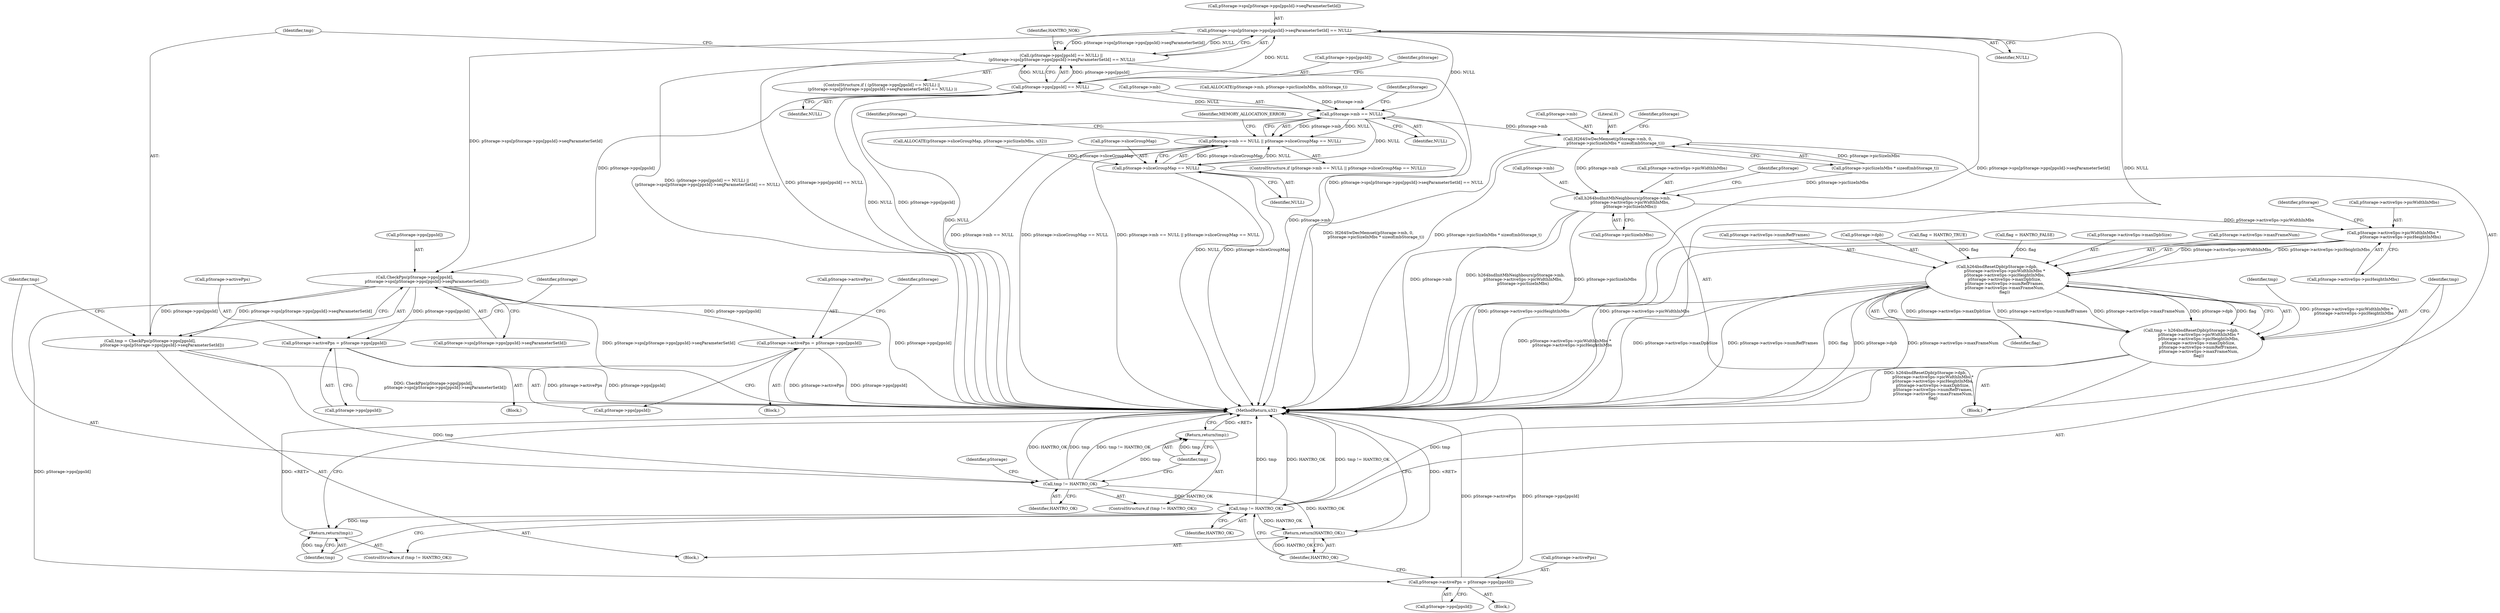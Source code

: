 digraph "0_Android_60547808ca4e9cfac50028c00c58a6ceb2319301@array" {
"1000131" [label="(Call,pStorage->sps[pStorage->pps[ppsId]->seqParameterSetId] == NULL)"];
"1000124" [label="(Call,pStorage->pps[ppsId] == NULL)"];
"1000123" [label="(Call,(pStorage->pps[ppsId] == NULL) ||\n (pStorage->sps[pStorage->pps[ppsId]->seqParameterSetId] == NULL))"];
"1000149" [label="(Call,CheckPps(pStorage->pps[ppsId],\n                   pStorage->sps[pStorage->pps[ppsId]->seqParameterSetId]))"];
"1000147" [label="(Call,tmp = CheckPps(pStorage->pps[ppsId],\n                   pStorage->sps[pStorage->pps[ppsId]->seqParameterSetId]))"];
"1000167" [label="(Call,tmp != HANTRO_OK)"];
"1000170" [label="(Return,return(tmp);)"];
"1000437" [label="(Call,tmp != HANTRO_OK)"];
"1000440" [label="(Return,return(tmp);)"];
"1000566" [label="(Return,return(HANTRO_OK);)"];
"1000184" [label="(Call,pStorage->activePps = pStorage->pps[ppsId])"];
"1000473" [label="(Call,pStorage->activePps = pStorage->pps[ppsId])"];
"1000557" [label="(Call,pStorage->activePps = pStorage->pps[ppsId])"];
"1000326" [label="(Call,pStorage->mb == NULL)"];
"1000325" [label="(Call,pStorage->mb == NULL || pStorage->sliceGroupMap == NULL)"];
"1000331" [label="(Call,pStorage->sliceGroupMap == NULL)"];
"1000338" [label="(Call,H264SwDecMemset(pStorage->mb, 0,\n            pStorage->picSizeInMbs * sizeof(mbStorage_t)))"];
"1000349" [label="(Call,h264bsdInitMbNeighbours(pStorage->mb,\n            pStorage->activeSps->picWidthInMbs,\n            pStorage->picSizeInMbs))"];
"1000409" [label="(Call,pStorage->activeSps->picWidthInMbs *\n            pStorage->activeSps->picHeightInMbs)"];
"1000405" [label="(Call,h264bsdResetDpb(pStorage->dpb,\n            pStorage->activeSps->picWidthInMbs *\n            pStorage->activeSps->picHeightInMbs,\n            pStorage->activeSps->maxDpbSize,\n            pStorage->activeSps->numRefFrames,\n            pStorage->activeSps->maxFrameNum,\n            flag))"];
"1000403" [label="(Call,tmp = h264bsdResetDpb(pStorage->dpb,\n            pStorage->activeSps->picWidthInMbs *\n            pStorage->activeSps->picHeightInMbs,\n            pStorage->activeSps->maxDpbSize,\n            pStorage->activeSps->numRefFrames,\n            pStorage->activeSps->maxFrameNum,\n            flag))"];
"1000439" [label="(Identifier,HANTRO_OK)"];
"1000436" [label="(ControlStructure,if (tmp != HANTRO_OK))"];
"1000327" [label="(Call,pStorage->mb)"];
"1000166" [label="(ControlStructure,if (tmp != HANTRO_OK))"];
"1000325" [label="(Call,pStorage->mb == NULL || pStorage->sliceGroupMap == NULL)"];
"1000425" [label="(Call,pStorage->activeSps->numRefFrames)"];
"1000326" [label="(Call,pStorage->mb == NULL)"];
"1000175" [label="(Identifier,pStorage)"];
"1000188" [label="(Call,pStorage->pps[ppsId])"];
"1000467" [label="(Block,)"];
"1000435" [label="(Identifier,flag)"];
"1000437" [label="(Call,tmp != HANTRO_OK)"];
"1000330" [label="(Identifier,NULL)"];
"1000316" [label="(Call,ALLOCATE(pStorage->sliceGroupMap, pStorage->picSizeInMbs, u32))"];
"1000349" [label="(Call,h264bsdInitMbNeighbours(pStorage->mb,\n            pStorage->activeSps->picWidthInMbs,\n            pStorage->picSizeInMbs))"];
"1000122" [label="(ControlStructure,if ( (pStorage->pps[ppsId] == NULL) ||\n (pStorage->sps[pStorage->pps[ppsId]->seqParameterSetId] == NULL) ))"];
"1000473" [label="(Call,pStorage->activePps = pStorage->pps[ppsId])"];
"1000335" [label="(Identifier,NULL)"];
"1000294" [label="(Block,)"];
"1000422" [label="(Identifier,pStorage)"];
"1000130" [label="(Identifier,NULL)"];
"1000143" [label="(Identifier,NULL)"];
"1000167" [label="(Call,tmp != HANTRO_OK)"];
"1000331" [label="(Call,pStorage->sliceGroupMap == NULL)"];
"1000332" [label="(Call,pStorage->sliceGroupMap)"];
"1000155" [label="(Call,pStorage->sps[pStorage->pps[ppsId]->seqParameterSetId])"];
"1000171" [label="(Identifier,tmp)"];
"1000113" [label="(Block,)"];
"1000340" [label="(Identifier,pStorage)"];
"1000184" [label="(Call,pStorage->activePps = pStorage->pps[ppsId])"];
"1000474" [label="(Call,pStorage->activePps)"];
"1000353" [label="(Call,pStorage->activeSps->picWidthInMbs)"];
"1000406" [label="(Call,pStorage->dpb)"];
"1000337" [label="(Identifier,MEMORY_ALLOCATION_ERROR)"];
"1000148" [label="(Identifier,tmp)"];
"1000147" [label="(Call,tmp = CheckPps(pStorage->pps[ppsId],\n                   pStorage->sps[pStorage->pps[ppsId]->seqParameterSetId]))"];
"1000169" [label="(Identifier,HANTRO_OK)"];
"1000308" [label="(Call,ALLOCATE(pStorage->mb, pStorage->picSizeInMbs, mbStorage_t))"];
"1000351" [label="(Identifier,pStorage)"];
"1000561" [label="(Call,pStorage->pps[ppsId])"];
"1000477" [label="(Call,pStorage->pps[ppsId])"];
"1000409" [label="(Call,pStorage->activeSps->picWidthInMbs *\n            pStorage->activeSps->picHeightInMbs)"];
"1000146" [label="(Identifier,HANTRO_NOK)"];
"1000124" [label="(Call,pStorage->pps[ppsId] == NULL)"];
"1000441" [label="(Identifier,tmp)"];
"1000557" [label="(Call,pStorage->activePps = pStorage->pps[ppsId])"];
"1000178" [label="(Block,)"];
"1000364" [label="(Identifier,pStorage)"];
"1000410" [label="(Call,pStorage->activeSps->picWidthInMbs)"];
"1000131" [label="(Call,pStorage->sps[pStorage->pps[ppsId]->seqParameterSetId] == NULL)"];
"1000567" [label="(Identifier,HANTRO_OK)"];
"1000396" [label="(Call,flag = HANTRO_TRUE)"];
"1000125" [label="(Call,pStorage->pps[ppsId])"];
"1000404" [label="(Identifier,tmp)"];
"1000168" [label="(Identifier,tmp)"];
"1000149" [label="(Call,CheckPps(pStorage->pps[ppsId],\n                   pStorage->sps[pStorage->pps[ppsId]->seqParameterSetId]))"];
"1000400" [label="(Call,flag = HANTRO_FALSE)"];
"1000551" [label="(Block,)"];
"1000195" [label="(Identifier,pStorage)"];
"1000338" [label="(Call,H264SwDecMemset(pStorage->mb, 0,\n            pStorage->picSizeInMbs * sizeof(mbStorage_t)))"];
"1000350" [label="(Call,pStorage->mb)"];
"1000358" [label="(Call,pStorage->picSizeInMbs)"];
"1000438" [label="(Identifier,tmp)"];
"1000134" [label="(Identifier,pStorage)"];
"1000343" [label="(Call,pStorage->picSizeInMbs * sizeof(mbStorage_t))"];
"1000132" [label="(Call,pStorage->sps[pStorage->pps[ppsId]->seqParameterSetId])"];
"1000170" [label="(Return,return(tmp);)"];
"1000440" [label="(Return,return(tmp);)"];
"1000420" [label="(Call,pStorage->activeSps->maxDpbSize)"];
"1000333" [label="(Identifier,pStorage)"];
"1000430" [label="(Call,pStorage->activeSps->maxFrameNum)"];
"1000566" [label="(Return,return(HANTRO_OK);)"];
"1000150" [label="(Call,pStorage->pps[ppsId])"];
"1000558" [label="(Call,pStorage->activePps)"];
"1000484" [label="(Identifier,pStorage)"];
"1000339" [label="(Call,pStorage->mb)"];
"1000415" [label="(Call,pStorage->activeSps->picHeightInMbs)"];
"1000185" [label="(Call,pStorage->activePps)"];
"1000405" [label="(Call,h264bsdResetDpb(pStorage->dpb,\n            pStorage->activeSps->picWidthInMbs *\n            pStorage->activeSps->picHeightInMbs,\n            pStorage->activeSps->maxDpbSize,\n            pStorage->activeSps->numRefFrames,\n            pStorage->activeSps->maxFrameNum,\n            flag))"];
"1000403" [label="(Call,tmp = h264bsdResetDpb(pStorage->dpb,\n            pStorage->activeSps->picWidthInMbs *\n            pStorage->activeSps->picHeightInMbs,\n            pStorage->activeSps->maxDpbSize,\n            pStorage->activeSps->numRefFrames,\n            pStorage->activeSps->maxFrameNum,\n            flag))"];
"1000123" [label="(Call,(pStorage->pps[ppsId] == NULL) ||\n (pStorage->sps[pStorage->pps[ppsId]->seqParameterSetId] == NULL))"];
"1000342" [label="(Literal,0)"];
"1000324" [label="(ControlStructure,if (pStorage->mb == NULL || pStorage->sliceGroupMap == NULL))"];
"1000568" [label="(MethodReturn,u32)"];
"1000131" -> "1000123"  [label="AST: "];
"1000131" -> "1000143"  [label="CFG: "];
"1000132" -> "1000131"  [label="AST: "];
"1000143" -> "1000131"  [label="AST: "];
"1000123" -> "1000131"  [label="CFG: "];
"1000131" -> "1000568"  [label="DDG: pStorage->sps[pStorage->pps[ppsId]->seqParameterSetId]"];
"1000131" -> "1000568"  [label="DDG: NULL"];
"1000131" -> "1000123"  [label="DDG: pStorage->sps[pStorage->pps[ppsId]->seqParameterSetId]"];
"1000131" -> "1000123"  [label="DDG: NULL"];
"1000124" -> "1000131"  [label="DDG: NULL"];
"1000131" -> "1000149"  [label="DDG: pStorage->sps[pStorage->pps[ppsId]->seqParameterSetId]"];
"1000131" -> "1000326"  [label="DDG: NULL"];
"1000124" -> "1000123"  [label="AST: "];
"1000124" -> "1000130"  [label="CFG: "];
"1000125" -> "1000124"  [label="AST: "];
"1000130" -> "1000124"  [label="AST: "];
"1000134" -> "1000124"  [label="CFG: "];
"1000123" -> "1000124"  [label="CFG: "];
"1000124" -> "1000568"  [label="DDG: NULL"];
"1000124" -> "1000568"  [label="DDG: pStorage->pps[ppsId]"];
"1000124" -> "1000123"  [label="DDG: pStorage->pps[ppsId]"];
"1000124" -> "1000123"  [label="DDG: NULL"];
"1000124" -> "1000149"  [label="DDG: pStorage->pps[ppsId]"];
"1000124" -> "1000326"  [label="DDG: NULL"];
"1000123" -> "1000122"  [label="AST: "];
"1000146" -> "1000123"  [label="CFG: "];
"1000148" -> "1000123"  [label="CFG: "];
"1000123" -> "1000568"  [label="DDG: (pStorage->pps[ppsId] == NULL) ||\n (pStorage->sps[pStorage->pps[ppsId]->seqParameterSetId] == NULL)"];
"1000123" -> "1000568"  [label="DDG: pStorage->pps[ppsId] == NULL"];
"1000123" -> "1000568"  [label="DDG: pStorage->sps[pStorage->pps[ppsId]->seqParameterSetId] == NULL"];
"1000149" -> "1000147"  [label="AST: "];
"1000149" -> "1000155"  [label="CFG: "];
"1000150" -> "1000149"  [label="AST: "];
"1000155" -> "1000149"  [label="AST: "];
"1000147" -> "1000149"  [label="CFG: "];
"1000149" -> "1000568"  [label="DDG: pStorage->sps[pStorage->pps[ppsId]->seqParameterSetId]"];
"1000149" -> "1000568"  [label="DDG: pStorage->pps[ppsId]"];
"1000149" -> "1000147"  [label="DDG: pStorage->pps[ppsId]"];
"1000149" -> "1000147"  [label="DDG: pStorage->sps[pStorage->pps[ppsId]->seqParameterSetId]"];
"1000149" -> "1000184"  [label="DDG: pStorage->pps[ppsId]"];
"1000149" -> "1000473"  [label="DDG: pStorage->pps[ppsId]"];
"1000149" -> "1000557"  [label="DDG: pStorage->pps[ppsId]"];
"1000147" -> "1000113"  [label="AST: "];
"1000148" -> "1000147"  [label="AST: "];
"1000168" -> "1000147"  [label="CFG: "];
"1000147" -> "1000568"  [label="DDG: CheckPps(pStorage->pps[ppsId],\n                   pStorage->sps[pStorage->pps[ppsId]->seqParameterSetId])"];
"1000147" -> "1000167"  [label="DDG: tmp"];
"1000167" -> "1000166"  [label="AST: "];
"1000167" -> "1000169"  [label="CFG: "];
"1000168" -> "1000167"  [label="AST: "];
"1000169" -> "1000167"  [label="AST: "];
"1000171" -> "1000167"  [label="CFG: "];
"1000175" -> "1000167"  [label="CFG: "];
"1000167" -> "1000568"  [label="DDG: tmp"];
"1000167" -> "1000568"  [label="DDG: HANTRO_OK"];
"1000167" -> "1000568"  [label="DDG: tmp != HANTRO_OK"];
"1000167" -> "1000170"  [label="DDG: tmp"];
"1000167" -> "1000437"  [label="DDG: HANTRO_OK"];
"1000167" -> "1000566"  [label="DDG: HANTRO_OK"];
"1000170" -> "1000166"  [label="AST: "];
"1000170" -> "1000171"  [label="CFG: "];
"1000171" -> "1000170"  [label="AST: "];
"1000568" -> "1000170"  [label="CFG: "];
"1000170" -> "1000568"  [label="DDG: <RET>"];
"1000171" -> "1000170"  [label="DDG: tmp"];
"1000437" -> "1000436"  [label="AST: "];
"1000437" -> "1000439"  [label="CFG: "];
"1000438" -> "1000437"  [label="AST: "];
"1000439" -> "1000437"  [label="AST: "];
"1000441" -> "1000437"  [label="CFG: "];
"1000567" -> "1000437"  [label="CFG: "];
"1000437" -> "1000568"  [label="DDG: tmp != HANTRO_OK"];
"1000437" -> "1000568"  [label="DDG: tmp"];
"1000437" -> "1000568"  [label="DDG: HANTRO_OK"];
"1000403" -> "1000437"  [label="DDG: tmp"];
"1000437" -> "1000440"  [label="DDG: tmp"];
"1000437" -> "1000566"  [label="DDG: HANTRO_OK"];
"1000440" -> "1000436"  [label="AST: "];
"1000440" -> "1000441"  [label="CFG: "];
"1000441" -> "1000440"  [label="AST: "];
"1000568" -> "1000440"  [label="CFG: "];
"1000440" -> "1000568"  [label="DDG: <RET>"];
"1000441" -> "1000440"  [label="DDG: tmp"];
"1000566" -> "1000113"  [label="AST: "];
"1000566" -> "1000567"  [label="CFG: "];
"1000567" -> "1000566"  [label="AST: "];
"1000568" -> "1000566"  [label="CFG: "];
"1000566" -> "1000568"  [label="DDG: <RET>"];
"1000567" -> "1000566"  [label="DDG: HANTRO_OK"];
"1000184" -> "1000178"  [label="AST: "];
"1000184" -> "1000188"  [label="CFG: "];
"1000185" -> "1000184"  [label="AST: "];
"1000188" -> "1000184"  [label="AST: "];
"1000195" -> "1000184"  [label="CFG: "];
"1000184" -> "1000568"  [label="DDG: pStorage->pps[ppsId]"];
"1000184" -> "1000568"  [label="DDG: pStorage->activePps"];
"1000473" -> "1000467"  [label="AST: "];
"1000473" -> "1000477"  [label="CFG: "];
"1000474" -> "1000473"  [label="AST: "];
"1000477" -> "1000473"  [label="AST: "];
"1000484" -> "1000473"  [label="CFG: "];
"1000473" -> "1000568"  [label="DDG: pStorage->activePps"];
"1000473" -> "1000568"  [label="DDG: pStorage->pps[ppsId]"];
"1000557" -> "1000551"  [label="AST: "];
"1000557" -> "1000561"  [label="CFG: "];
"1000558" -> "1000557"  [label="AST: "];
"1000561" -> "1000557"  [label="AST: "];
"1000567" -> "1000557"  [label="CFG: "];
"1000557" -> "1000568"  [label="DDG: pStorage->activePps"];
"1000557" -> "1000568"  [label="DDG: pStorage->pps[ppsId]"];
"1000326" -> "1000325"  [label="AST: "];
"1000326" -> "1000330"  [label="CFG: "];
"1000327" -> "1000326"  [label="AST: "];
"1000330" -> "1000326"  [label="AST: "];
"1000333" -> "1000326"  [label="CFG: "];
"1000325" -> "1000326"  [label="CFG: "];
"1000326" -> "1000568"  [label="DDG: pStorage->mb"];
"1000326" -> "1000568"  [label="DDG: NULL"];
"1000326" -> "1000325"  [label="DDG: pStorage->mb"];
"1000326" -> "1000325"  [label="DDG: NULL"];
"1000308" -> "1000326"  [label="DDG: pStorage->mb"];
"1000326" -> "1000331"  [label="DDG: NULL"];
"1000326" -> "1000338"  [label="DDG: pStorage->mb"];
"1000325" -> "1000324"  [label="AST: "];
"1000325" -> "1000331"  [label="CFG: "];
"1000331" -> "1000325"  [label="AST: "];
"1000337" -> "1000325"  [label="CFG: "];
"1000340" -> "1000325"  [label="CFG: "];
"1000325" -> "1000568"  [label="DDG: pStorage->mb == NULL"];
"1000325" -> "1000568"  [label="DDG: pStorage->sliceGroupMap == NULL"];
"1000325" -> "1000568"  [label="DDG: pStorage->mb == NULL || pStorage->sliceGroupMap == NULL"];
"1000331" -> "1000325"  [label="DDG: pStorage->sliceGroupMap"];
"1000331" -> "1000325"  [label="DDG: NULL"];
"1000331" -> "1000335"  [label="CFG: "];
"1000332" -> "1000331"  [label="AST: "];
"1000335" -> "1000331"  [label="AST: "];
"1000331" -> "1000568"  [label="DDG: pStorage->sliceGroupMap"];
"1000331" -> "1000568"  [label="DDG: NULL"];
"1000316" -> "1000331"  [label="DDG: pStorage->sliceGroupMap"];
"1000338" -> "1000294"  [label="AST: "];
"1000338" -> "1000343"  [label="CFG: "];
"1000339" -> "1000338"  [label="AST: "];
"1000342" -> "1000338"  [label="AST: "];
"1000343" -> "1000338"  [label="AST: "];
"1000351" -> "1000338"  [label="CFG: "];
"1000338" -> "1000568"  [label="DDG: pStorage->picSizeInMbs * sizeof(mbStorage_t)"];
"1000338" -> "1000568"  [label="DDG: H264SwDecMemset(pStorage->mb, 0,\n            pStorage->picSizeInMbs * sizeof(mbStorage_t))"];
"1000343" -> "1000338"  [label="DDG: pStorage->picSizeInMbs"];
"1000338" -> "1000349"  [label="DDG: pStorage->mb"];
"1000349" -> "1000294"  [label="AST: "];
"1000349" -> "1000358"  [label="CFG: "];
"1000350" -> "1000349"  [label="AST: "];
"1000353" -> "1000349"  [label="AST: "];
"1000358" -> "1000349"  [label="AST: "];
"1000364" -> "1000349"  [label="CFG: "];
"1000349" -> "1000568"  [label="DDG: h264bsdInitMbNeighbours(pStorage->mb,\n            pStorage->activeSps->picWidthInMbs,\n            pStorage->picSizeInMbs)"];
"1000349" -> "1000568"  [label="DDG: pStorage->picSizeInMbs"];
"1000349" -> "1000568"  [label="DDG: pStorage->mb"];
"1000343" -> "1000349"  [label="DDG: pStorage->picSizeInMbs"];
"1000349" -> "1000409"  [label="DDG: pStorage->activeSps->picWidthInMbs"];
"1000409" -> "1000405"  [label="AST: "];
"1000409" -> "1000415"  [label="CFG: "];
"1000410" -> "1000409"  [label="AST: "];
"1000415" -> "1000409"  [label="AST: "];
"1000422" -> "1000409"  [label="CFG: "];
"1000409" -> "1000568"  [label="DDG: pStorage->activeSps->picWidthInMbs"];
"1000409" -> "1000568"  [label="DDG: pStorage->activeSps->picHeightInMbs"];
"1000409" -> "1000405"  [label="DDG: pStorage->activeSps->picWidthInMbs"];
"1000409" -> "1000405"  [label="DDG: pStorage->activeSps->picHeightInMbs"];
"1000405" -> "1000403"  [label="AST: "];
"1000405" -> "1000435"  [label="CFG: "];
"1000406" -> "1000405"  [label="AST: "];
"1000420" -> "1000405"  [label="AST: "];
"1000425" -> "1000405"  [label="AST: "];
"1000430" -> "1000405"  [label="AST: "];
"1000435" -> "1000405"  [label="AST: "];
"1000403" -> "1000405"  [label="CFG: "];
"1000405" -> "1000568"  [label="DDG: pStorage->activeSps->picWidthInMbs *\n            pStorage->activeSps->picHeightInMbs"];
"1000405" -> "1000568"  [label="DDG: pStorage->activeSps->maxDpbSize"];
"1000405" -> "1000568"  [label="DDG: pStorage->activeSps->numRefFrames"];
"1000405" -> "1000568"  [label="DDG: flag"];
"1000405" -> "1000568"  [label="DDG: pStorage->dpb"];
"1000405" -> "1000568"  [label="DDG: pStorage->activeSps->maxFrameNum"];
"1000405" -> "1000403"  [label="DDG: pStorage->activeSps->picWidthInMbs *\n            pStorage->activeSps->picHeightInMbs"];
"1000405" -> "1000403"  [label="DDG: pStorage->activeSps->maxDpbSize"];
"1000405" -> "1000403"  [label="DDG: pStorage->activeSps->numRefFrames"];
"1000405" -> "1000403"  [label="DDG: pStorage->activeSps->maxFrameNum"];
"1000405" -> "1000403"  [label="DDG: pStorage->dpb"];
"1000405" -> "1000403"  [label="DDG: flag"];
"1000396" -> "1000405"  [label="DDG: flag"];
"1000400" -> "1000405"  [label="DDG: flag"];
"1000403" -> "1000294"  [label="AST: "];
"1000404" -> "1000403"  [label="AST: "];
"1000438" -> "1000403"  [label="CFG: "];
"1000403" -> "1000568"  [label="DDG: h264bsdResetDpb(pStorage->dpb,\n            pStorage->activeSps->picWidthInMbs *\n            pStorage->activeSps->picHeightInMbs,\n            pStorage->activeSps->maxDpbSize,\n            pStorage->activeSps->numRefFrames,\n            pStorage->activeSps->maxFrameNum,\n            flag)"];
}

